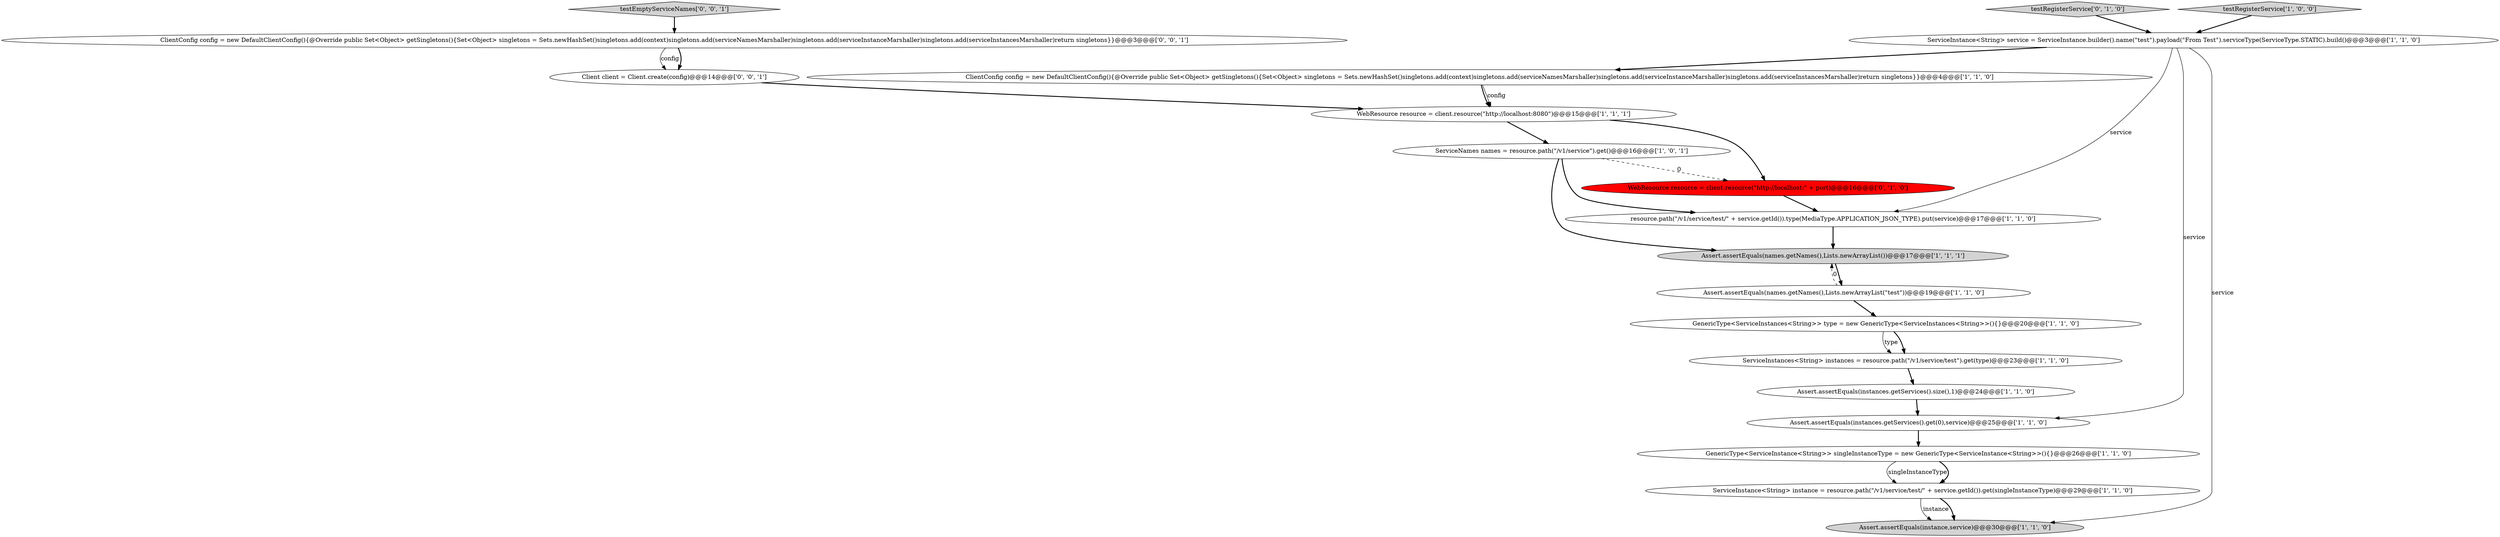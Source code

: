 digraph {
19 [style = filled, label = "testEmptyServiceNames['0', '0', '1']", fillcolor = lightgray, shape = diamond image = "AAA0AAABBB3BBB"];
1 [style = filled, label = "Assert.assertEquals(names.getNames(),Lists.newArrayList())@@@17@@@['1', '1', '1']", fillcolor = lightgray, shape = ellipse image = "AAA0AAABBB1BBB"];
4 [style = filled, label = "ServiceInstance<String> instance = resource.path(\"/v1/service/test/\" + service.getId()).get(singleInstanceType)@@@29@@@['1', '1', '0']", fillcolor = white, shape = ellipse image = "AAA0AAABBB1BBB"];
0 [style = filled, label = "Assert.assertEquals(instances.getServices().get(0),service)@@@25@@@['1', '1', '0']", fillcolor = white, shape = ellipse image = "AAA0AAABBB1BBB"];
7 [style = filled, label = "WebResource resource = client.resource(\"http://localhost:8080\")@@@15@@@['1', '1', '1']", fillcolor = white, shape = ellipse image = "AAA0AAABBB1BBB"];
11 [style = filled, label = "Assert.assertEquals(names.getNames(),Lists.newArrayList(\"test\"))@@@19@@@['1', '1', '0']", fillcolor = white, shape = ellipse image = "AAA0AAABBB1BBB"];
18 [style = filled, label = "ClientConfig config = new DefaultClientConfig(){@Override public Set<Object> getSingletons(){Set<Object> singletons = Sets.newHashSet()singletons.add(context)singletons.add(serviceNamesMarshaller)singletons.add(serviceInstanceMarshaller)singletons.add(serviceInstancesMarshaller)return singletons}}@@@3@@@['0', '0', '1']", fillcolor = white, shape = ellipse image = "AAA0AAABBB3BBB"];
16 [style = filled, label = "testRegisterService['0', '1', '0']", fillcolor = lightgray, shape = diamond image = "AAA0AAABBB2BBB"];
10 [style = filled, label = "Assert.assertEquals(instances.getServices().size(),1)@@@24@@@['1', '1', '0']", fillcolor = white, shape = ellipse image = "AAA0AAABBB1BBB"];
14 [style = filled, label = "resource.path(\"/v1/service/test/\" + service.getId()).type(MediaType.APPLICATION_JSON_TYPE).put(service)@@@17@@@['1', '1', '0']", fillcolor = white, shape = ellipse image = "AAA0AAABBB1BBB"];
5 [style = filled, label = "Assert.assertEquals(instance,service)@@@30@@@['1', '1', '0']", fillcolor = lightgray, shape = ellipse image = "AAA0AAABBB1BBB"];
6 [style = filled, label = "ServiceInstance<String> service = ServiceInstance.builder().name(\"test\").payload(\"From Test\").serviceType(ServiceType.STATIC).build()@@@3@@@['1', '1', '0']", fillcolor = white, shape = ellipse image = "AAA0AAABBB1BBB"];
8 [style = filled, label = "testRegisterService['1', '0', '0']", fillcolor = lightgray, shape = diamond image = "AAA0AAABBB1BBB"];
9 [style = filled, label = "ClientConfig config = new DefaultClientConfig(){@Override public Set<Object> getSingletons(){Set<Object> singletons = Sets.newHashSet()singletons.add(context)singletons.add(serviceNamesMarshaller)singletons.add(serviceInstanceMarshaller)singletons.add(serviceInstancesMarshaller)return singletons}}@@@4@@@['1', '1', '0']", fillcolor = white, shape = ellipse image = "AAA0AAABBB1BBB"];
15 [style = filled, label = "WebResource resource = client.resource(\"http://localhost:\" + port)@@@16@@@['0', '1', '0']", fillcolor = red, shape = ellipse image = "AAA1AAABBB2BBB"];
3 [style = filled, label = "ServiceInstances<String> instances = resource.path(\"/v1/service/test\").get(type)@@@23@@@['1', '1', '0']", fillcolor = white, shape = ellipse image = "AAA0AAABBB1BBB"];
12 [style = filled, label = "ServiceNames names = resource.path(\"/v1/service\").get()@@@16@@@['1', '0', '1']", fillcolor = white, shape = ellipse image = "AAA0AAABBB1BBB"];
17 [style = filled, label = "Client client = Client.create(config)@@@14@@@['0', '0', '1']", fillcolor = white, shape = ellipse image = "AAA0AAABBB3BBB"];
13 [style = filled, label = "GenericType<ServiceInstance<String>> singleInstanceType = new GenericType<ServiceInstance<String>>(){}@@@26@@@['1', '1', '0']", fillcolor = white, shape = ellipse image = "AAA0AAABBB1BBB"];
2 [style = filled, label = "GenericType<ServiceInstances<String>> type = new GenericType<ServiceInstances<String>>(){}@@@20@@@['1', '1', '0']", fillcolor = white, shape = ellipse image = "AAA0AAABBB1BBB"];
4->5 [style = solid, label="instance"];
19->18 [style = bold, label=""];
6->14 [style = solid, label="service"];
0->13 [style = bold, label=""];
15->14 [style = bold, label=""];
7->12 [style = bold, label=""];
6->0 [style = solid, label="service"];
16->6 [style = bold, label=""];
2->3 [style = bold, label=""];
18->17 [style = bold, label=""];
8->6 [style = bold, label=""];
18->17 [style = solid, label="config"];
9->7 [style = bold, label=""];
12->1 [style = bold, label=""];
6->5 [style = solid, label="service"];
11->2 [style = bold, label=""];
14->1 [style = bold, label=""];
2->3 [style = solid, label="type"];
1->11 [style = bold, label=""];
17->7 [style = bold, label=""];
13->4 [style = solid, label="singleInstanceType"];
3->10 [style = bold, label=""];
11->1 [style = dashed, label="0"];
9->7 [style = solid, label="config"];
10->0 [style = bold, label=""];
12->14 [style = bold, label=""];
12->15 [style = dashed, label="0"];
7->15 [style = bold, label=""];
6->9 [style = bold, label=""];
4->5 [style = bold, label=""];
13->4 [style = bold, label=""];
}
